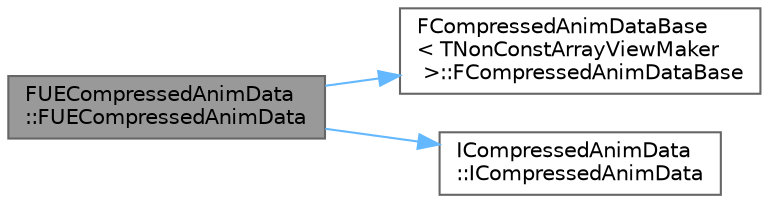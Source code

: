 digraph "FUECompressedAnimData::FUECompressedAnimData"
{
 // INTERACTIVE_SVG=YES
 // LATEX_PDF_SIZE
  bgcolor="transparent";
  edge [fontname=Helvetica,fontsize=10,labelfontname=Helvetica,labelfontsize=10];
  node [fontname=Helvetica,fontsize=10,shape=box,height=0.2,width=0.4];
  rankdir="LR";
  Node1 [id="Node000001",label="FUECompressedAnimData\l::FUECompressedAnimData",height=0.2,width=0.4,color="gray40", fillcolor="grey60", style="filled", fontcolor="black",tooltip=" "];
  Node1 -> Node2 [id="edge1_Node000001_Node000002",color="steelblue1",style="solid",tooltip=" "];
  Node2 [id="Node000002",label="FCompressedAnimDataBase\l\< TNonConstArrayViewMaker\l \>::FCompressedAnimDataBase",height=0.2,width=0.4,color="grey40", fillcolor="white", style="filled",URL="$d5/da6/structFCompressedAnimDataBase.html#a06203c85f479bd1e80095ff5d545edec",tooltip=" "];
  Node1 -> Node3 [id="edge2_Node000001_Node000003",color="steelblue1",style="solid",tooltip=" "];
  Node3 [id="Node000003",label="ICompressedAnimData\l::ICompressedAnimData",height=0.2,width=0.4,color="grey40", fillcolor="white", style="filled",URL="$de/d56/structICompressedAnimData.html#a31130ba2db4db51f789a13c3e0cfe088",tooltip=" "];
}
